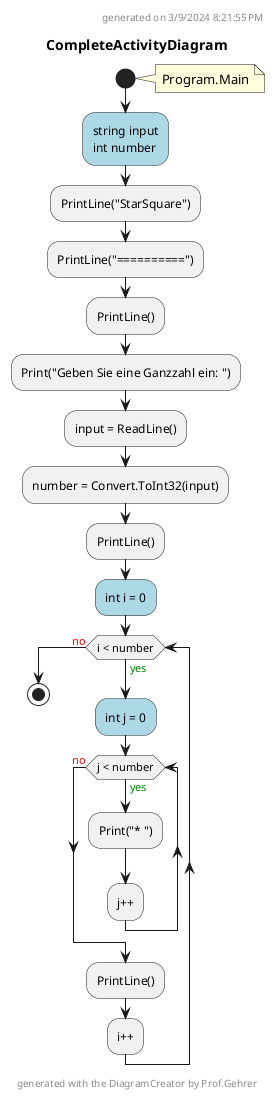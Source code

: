 @startuml CompleteActivityDiagram
header
generated on 3/9/2024 8:21:55 PM
end header
title CompleteActivityDiagram
start
note right:  Program.Main
#LightBlue:string input
int number;
:PrintLine("StarSquare");
:PrintLine("==========");
:PrintLine();
:Print("Geben Sie eine Ganzzahl ein: ");
:input = ReadLine();
:number = Convert.ToInt32(input);
:PrintLine();
#LightBlue:int i = 0;
while (i < number) is (<color:green>yes)
    #LightBlue:int j = 0;
    while (j < number) is (<color:green>yes)
        :Print("* ");
    :j++;
    endwhile (<color:red>no)
    :PrintLine();
:i++;
endwhile (<color:red>no)
footer
generated with the DiagramCreator by Prof.Gehrer
end footer
stop
footer
generated with the DiagramCreator by Prof.Gehrer
end footer
@enduml
